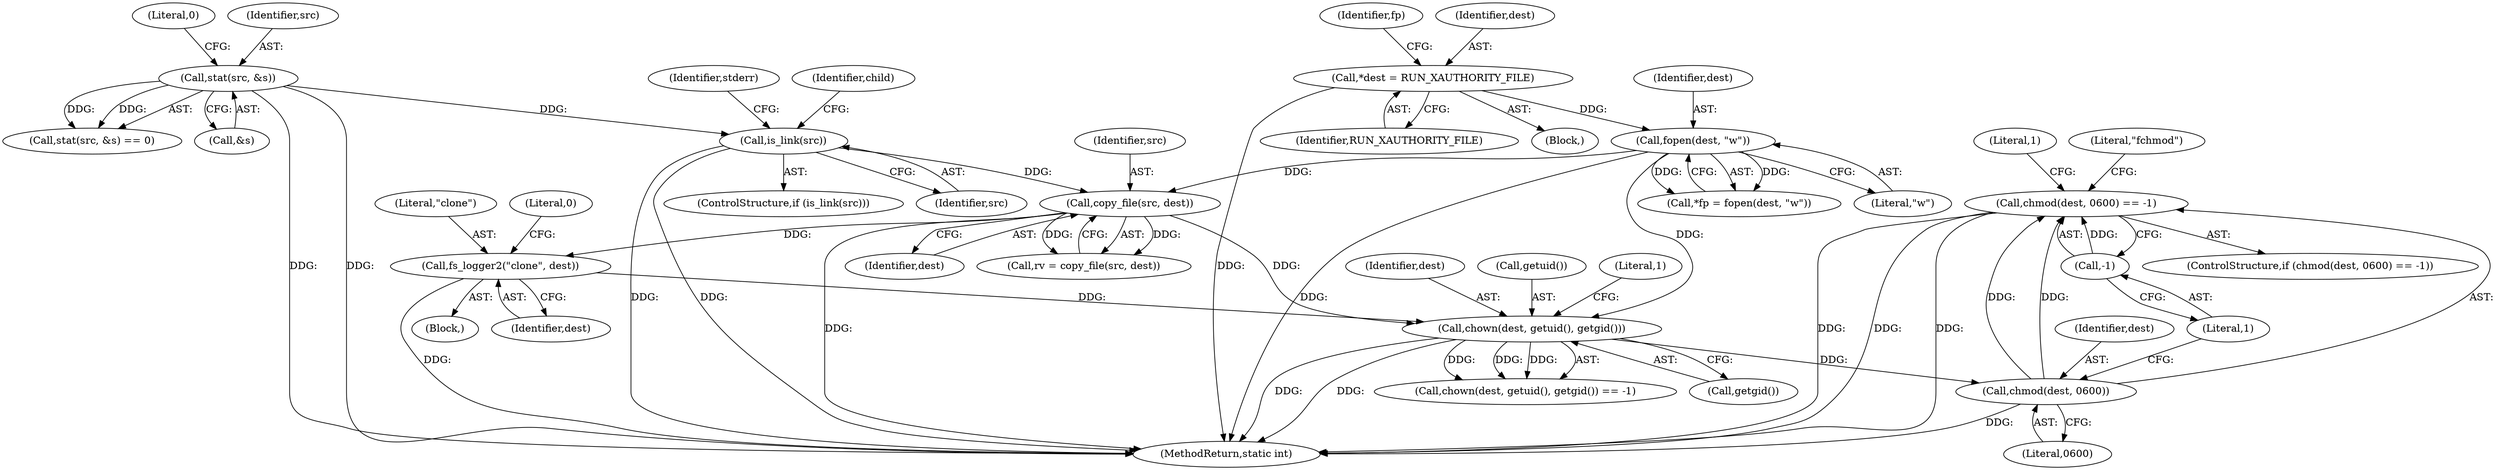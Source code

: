 digraph "1_firejail_903fd8a0789ca3cc3c21d84cd0282481515592ef_3@del" {
"1000210" [label="(Call,chmod(dest, 0600) == -1)"];
"1000211" [label="(Call,chmod(dest, 0600))"];
"1000201" [label="(Call,chown(dest, getuid(), getgid()))"];
"1000180" [label="(Call,copy_file(src, dest))"];
"1000152" [label="(Call,is_link(src))"];
"1000145" [label="(Call,stat(src, &s))"];
"1000113" [label="(Call,fopen(dest, \"w\"))"];
"1000107" [label="(Call,*dest = RUN_XAUTHORITY_FILE)"];
"1000190" [label="(Call,fs_logger2(\"clone\", dest))"];
"1000214" [label="(Call,-1)"];
"1000111" [label="(Call,*fp = fopen(dest, \"w\"))"];
"1000149" [label="(Literal,0)"];
"1000145" [label="(Call,stat(src, &s))"];
"1000190" [label="(Call,fs_logger2(\"clone\", dest))"];
"1000215" [label="(Literal,1)"];
"1000204" [label="(Call,getgid())"];
"1000201" [label="(Call,chown(dest, getuid(), getgid()))"];
"1000115" [label="(Literal,\"w\")"];
"1000109" [label="(Identifier,RUN_XAUTHORITY_FILE)"];
"1000112" [label="(Identifier,fp)"];
"1000213" [label="(Literal,0600)"];
"1000211" [label="(Call,chmod(dest, 0600))"];
"1000219" [label="(Literal,1)"];
"1000202" [label="(Identifier,dest)"];
"1000162" [label="(Identifier,child)"];
"1000192" [label="(Identifier,dest)"];
"1000107" [label="(Call,*dest = RUN_XAUTHORITY_FILE)"];
"1000153" [label="(Identifier,src)"];
"1000189" [label="(Block,)"];
"1000191" [label="(Literal,\"clone\")"];
"1000214" [label="(Call,-1)"];
"1000181" [label="(Identifier,src)"];
"1000144" [label="(Call,stat(src, &s) == 0)"];
"1000114" [label="(Identifier,dest)"];
"1000151" [label="(ControlStructure,if (is_link(src)))"];
"1000108" [label="(Identifier,dest)"];
"1000147" [label="(Call,&s)"];
"1000209" [label="(ControlStructure,if (chmod(dest, 0600) == -1))"];
"1000200" [label="(Call,chown(dest, getuid(), getgid()) == -1)"];
"1000156" [label="(Identifier,stderr)"];
"1000203" [label="(Call,getuid())"];
"1000217" [label="(Literal,\"fchmod\")"];
"1000212" [label="(Identifier,dest)"];
"1000103" [label="(Block,)"];
"1000180" [label="(Call,copy_file(src, dest))"];
"1000194" [label="(Literal,0)"];
"1000152" [label="(Call,is_link(src))"];
"1000206" [label="(Literal,1)"];
"1000210" [label="(Call,chmod(dest, 0600) == -1)"];
"1000222" [label="(MethodReturn,static int)"];
"1000113" [label="(Call,fopen(dest, \"w\"))"];
"1000146" [label="(Identifier,src)"];
"1000182" [label="(Identifier,dest)"];
"1000178" [label="(Call,rv = copy_file(src, dest))"];
"1000210" -> "1000209"  [label="AST: "];
"1000210" -> "1000214"  [label="CFG: "];
"1000211" -> "1000210"  [label="AST: "];
"1000214" -> "1000210"  [label="AST: "];
"1000217" -> "1000210"  [label="CFG: "];
"1000219" -> "1000210"  [label="CFG: "];
"1000210" -> "1000222"  [label="DDG: "];
"1000210" -> "1000222"  [label="DDG: "];
"1000210" -> "1000222"  [label="DDG: "];
"1000211" -> "1000210"  [label="DDG: "];
"1000211" -> "1000210"  [label="DDG: "];
"1000214" -> "1000210"  [label="DDG: "];
"1000211" -> "1000213"  [label="CFG: "];
"1000212" -> "1000211"  [label="AST: "];
"1000213" -> "1000211"  [label="AST: "];
"1000215" -> "1000211"  [label="CFG: "];
"1000211" -> "1000222"  [label="DDG: "];
"1000201" -> "1000211"  [label="DDG: "];
"1000201" -> "1000200"  [label="AST: "];
"1000201" -> "1000204"  [label="CFG: "];
"1000202" -> "1000201"  [label="AST: "];
"1000203" -> "1000201"  [label="AST: "];
"1000204" -> "1000201"  [label="AST: "];
"1000206" -> "1000201"  [label="CFG: "];
"1000201" -> "1000222"  [label="DDG: "];
"1000201" -> "1000222"  [label="DDG: "];
"1000201" -> "1000200"  [label="DDG: "];
"1000201" -> "1000200"  [label="DDG: "];
"1000201" -> "1000200"  [label="DDG: "];
"1000180" -> "1000201"  [label="DDG: "];
"1000113" -> "1000201"  [label="DDG: "];
"1000190" -> "1000201"  [label="DDG: "];
"1000180" -> "1000178"  [label="AST: "];
"1000180" -> "1000182"  [label="CFG: "];
"1000181" -> "1000180"  [label="AST: "];
"1000182" -> "1000180"  [label="AST: "];
"1000178" -> "1000180"  [label="CFG: "];
"1000180" -> "1000222"  [label="DDG: "];
"1000180" -> "1000178"  [label="DDG: "];
"1000180" -> "1000178"  [label="DDG: "];
"1000152" -> "1000180"  [label="DDG: "];
"1000113" -> "1000180"  [label="DDG: "];
"1000180" -> "1000190"  [label="DDG: "];
"1000152" -> "1000151"  [label="AST: "];
"1000152" -> "1000153"  [label="CFG: "];
"1000153" -> "1000152"  [label="AST: "];
"1000156" -> "1000152"  [label="CFG: "];
"1000162" -> "1000152"  [label="CFG: "];
"1000152" -> "1000222"  [label="DDG: "];
"1000152" -> "1000222"  [label="DDG: "];
"1000145" -> "1000152"  [label="DDG: "];
"1000145" -> "1000144"  [label="AST: "];
"1000145" -> "1000147"  [label="CFG: "];
"1000146" -> "1000145"  [label="AST: "];
"1000147" -> "1000145"  [label="AST: "];
"1000149" -> "1000145"  [label="CFG: "];
"1000145" -> "1000222"  [label="DDG: "];
"1000145" -> "1000222"  [label="DDG: "];
"1000145" -> "1000144"  [label="DDG: "];
"1000145" -> "1000144"  [label="DDG: "];
"1000113" -> "1000111"  [label="AST: "];
"1000113" -> "1000115"  [label="CFG: "];
"1000114" -> "1000113"  [label="AST: "];
"1000115" -> "1000113"  [label="AST: "];
"1000111" -> "1000113"  [label="CFG: "];
"1000113" -> "1000222"  [label="DDG: "];
"1000113" -> "1000111"  [label="DDG: "];
"1000113" -> "1000111"  [label="DDG: "];
"1000107" -> "1000113"  [label="DDG: "];
"1000107" -> "1000103"  [label="AST: "];
"1000107" -> "1000109"  [label="CFG: "];
"1000108" -> "1000107"  [label="AST: "];
"1000109" -> "1000107"  [label="AST: "];
"1000112" -> "1000107"  [label="CFG: "];
"1000107" -> "1000222"  [label="DDG: "];
"1000190" -> "1000189"  [label="AST: "];
"1000190" -> "1000192"  [label="CFG: "];
"1000191" -> "1000190"  [label="AST: "];
"1000192" -> "1000190"  [label="AST: "];
"1000194" -> "1000190"  [label="CFG: "];
"1000190" -> "1000222"  [label="DDG: "];
"1000214" -> "1000215"  [label="CFG: "];
"1000215" -> "1000214"  [label="AST: "];
}
